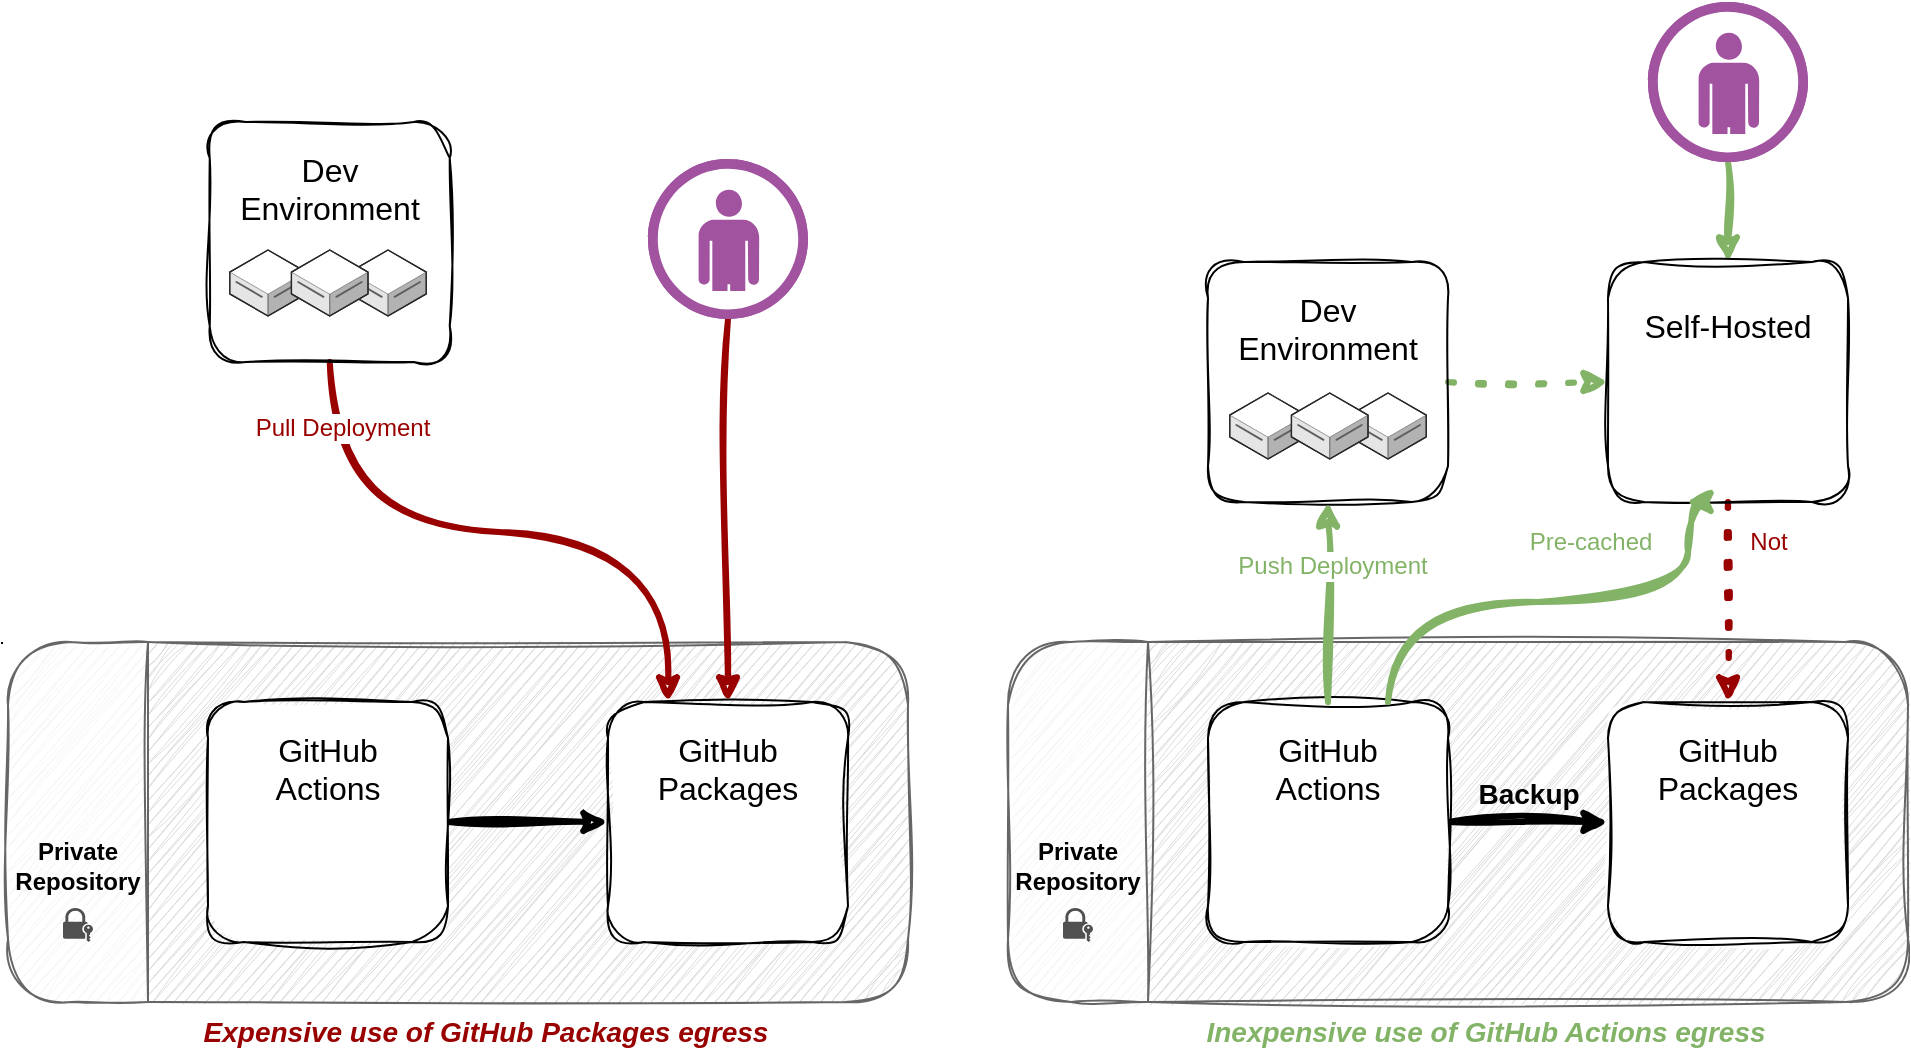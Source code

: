 <mxfile version="24.2.5" type="github">
  <diagram name="Page-1" id="1pSw0mMazfSblqHfW_n3">
    <mxGraphModel dx="1105" dy="721" grid="1" gridSize="10" guides="1" tooltips="1" connect="1" arrows="1" fold="1" page="1" pageScale="1" pageWidth="850" pageHeight="1100" math="0" shadow="0">
      <root>
        <mxCell id="0" />
        <mxCell id="1" parent="0" />
        <mxCell id="poqatU7U9Uyuya-eAcOq-8" value="" style="swimlane;horizontal=0;whiteSpace=wrap;html=1;rounded=1;glass=0;fillColor=#f5f5f5;strokeColor=#666666;shadow=0;startSize=70;align=left;fontSize=16;textDirection=ltr;direction=east;sketch=1;curveFitting=1;jiggle=2;swimlaneFillColor=#DBDBDB;fontColor=#333333;" vertex="1" parent="1">
          <mxGeometry x="90" y="340" width="450" height="180" as="geometry" />
        </mxCell>
        <mxCell id="poqatU7U9Uyuya-eAcOq-9" value="" style="shape=image;html=1;verticalAlign=top;verticalLabelPosition=bottom;labelBackgroundColor=#ffffff;imageAspect=0;aspect=fixed;image=https://cdn4.iconfinder.com/data/icons/ionicons/512/icon-social-github-128.png" vertex="1" parent="poqatU7U9Uyuya-eAcOq-8">
          <mxGeometry x="10" y="20" width="50" height="50" as="geometry" />
        </mxCell>
        <mxCell id="poqatU7U9Uyuya-eAcOq-10" value="&lt;font style=&quot;font-size: 16px;&quot;&gt;GitHub Packages&lt;/font&gt;" style="rounded=1;whiteSpace=wrap;html=1;sketch=1;curveFitting=1;jiggle=2;horizontal=1;verticalAlign=top;spacingTop=8;" vertex="1" parent="poqatU7U9Uyuya-eAcOq-8">
          <mxGeometry x="300" y="30" width="120" height="120" as="geometry" />
        </mxCell>
        <mxCell id="poqatU7U9Uyuya-eAcOq-4" value="" style="shape=image;verticalLabelPosition=bottom;labelBackgroundColor=default;verticalAlign=top;aspect=fixed;imageAspect=0;image=https://speedmedia.jfrog.com/08612fe1-9391-4cf3-ac1a-6dd49c36b276/https://media.jfrog.com/wp-content/uploads/2017/11/20133118/Maven-2.png;" vertex="1" parent="poqatU7U9Uyuya-eAcOq-8">
          <mxGeometry x="315.43" y="90" width="89.14" height="40" as="geometry" />
        </mxCell>
        <mxCell id="poqatU7U9Uyuya-eAcOq-13" style="edgeStyle=orthogonalEdgeStyle;rounded=0;orthogonalLoop=1;jettySize=auto;html=1;exitX=1;exitY=0.5;exitDx=0;exitDy=0;entryX=0;entryY=0.5;entryDx=0;entryDy=0;sketch=1;curveFitting=1;jiggle=2;flowAnimation=0;strokeWidth=3;fillColor=#d5e8d4;strokeColor=#000000;" edge="1" parent="poqatU7U9Uyuya-eAcOq-8" source="poqatU7U9Uyuya-eAcOq-12" target="poqatU7U9Uyuya-eAcOq-10">
          <mxGeometry relative="1" as="geometry" />
        </mxCell>
        <mxCell id="poqatU7U9Uyuya-eAcOq-12" value="&lt;font style=&quot;font-size: 16px;&quot;&gt;GitHub&lt;/font&gt;&lt;div&gt;&lt;font style=&quot;font-size: 16px;&quot;&gt;Actions&lt;/font&gt;&lt;/div&gt;" style="rounded=1;whiteSpace=wrap;html=1;sketch=1;curveFitting=1;jiggle=2;horizontal=1;verticalAlign=top;spacingTop=8;" vertex="1" parent="poqatU7U9Uyuya-eAcOq-8">
          <mxGeometry x="100" y="30" width="120" height="120" as="geometry" />
        </mxCell>
        <mxCell id="poqatU7U9Uyuya-eAcOq-7" value="" style="shape=image;imageAspect=0;aspect=fixed;verticalLabelPosition=bottom;verticalAlign=top;image=https://github.githubassets.com/assets/actions-icon-actions-61925a4b8822.svg;" vertex="1" parent="poqatU7U9Uyuya-eAcOq-8">
          <mxGeometry x="138" y="90" width="44" height="44" as="geometry" />
        </mxCell>
        <mxCell id="poqatU7U9Uyuya-eAcOq-36" value="" style="sketch=0;pointerEvents=1;shadow=0;dashed=0;html=1;strokeColor=none;fillColor=#505050;labelPosition=center;verticalLabelPosition=bottom;verticalAlign=top;outlineConnect=0;align=center;shape=mxgraph.office.security.lock_with_key_security;" vertex="1" parent="poqatU7U9Uyuya-eAcOq-8">
          <mxGeometry x="27.5" y="133" width="15" height="17" as="geometry" />
        </mxCell>
        <mxCell id="poqatU7U9Uyuya-eAcOq-37" value="Private&lt;br&gt;Repository" style="text;html=1;align=center;verticalAlign=middle;whiteSpace=wrap;rounded=0;spacingLeft=0;fontStyle=1" vertex="1" parent="poqatU7U9Uyuya-eAcOq-8">
          <mxGeometry x="5" y="97" width="60" height="30" as="geometry" />
        </mxCell>
        <mxCell id="poqatU7U9Uyuya-eAcOq-66" style="edgeStyle=orthogonalEdgeStyle;rounded=0;orthogonalLoop=1;jettySize=auto;html=1;exitX=0.5;exitY=1;exitDx=0;exitDy=0;exitPerimeter=0;entryX=0.5;entryY=0;entryDx=0;entryDy=0;strokeColor=#990000;strokeWidth=3;sketch=1;curveFitting=1;jiggle=2;" edge="1" parent="1" source="poqatU7U9Uyuya-eAcOq-14" target="poqatU7U9Uyuya-eAcOq-10">
          <mxGeometry relative="1" as="geometry" />
        </mxCell>
        <mxCell id="poqatU7U9Uyuya-eAcOq-14" value="" style="verticalLabelPosition=bottom;sketch=0;html=1;fillColor=#A153A0;strokeColor=#ffffff;verticalAlign=top;align=center;points=[[0,0.5,0],[0.125,0.25,0],[0.25,0,0],[0.5,0,0],[0.75,0,0],[0.875,0.25,0],[1,0.5,0],[0.875,0.75,0],[0.75,1,0],[0.5,1,0],[0.125,0.75,0]];pointerEvents=1;shape=mxgraph.cisco_safe.compositeIcon;bgIcon=ellipse;resIcon=mxgraph.cisco_safe.design.user;" vertex="1" parent="1">
          <mxGeometry x="410" y="98.5" width="80" height="80" as="geometry" />
        </mxCell>
        <mxCell id="poqatU7U9Uyuya-eAcOq-38" value="" style="swimlane;horizontal=0;whiteSpace=wrap;html=1;rounded=1;glass=0;fillColor=#f5f5f5;strokeColor=#666666;shadow=0;startSize=70;align=left;fontSize=16;textDirection=ltr;direction=east;sketch=1;curveFitting=1;jiggle=2;swimlaneFillColor=#DBDBDB;fontColor=#333333;" vertex="1" parent="1">
          <mxGeometry x="590" y="340" width="450" height="180" as="geometry" />
        </mxCell>
        <mxCell id="poqatU7U9Uyuya-eAcOq-39" value="" style="shape=image;html=1;verticalAlign=top;verticalLabelPosition=bottom;labelBackgroundColor=#ffffff;imageAspect=0;aspect=fixed;image=https://cdn4.iconfinder.com/data/icons/ionicons/512/icon-social-github-128.png" vertex="1" parent="poqatU7U9Uyuya-eAcOq-38">
          <mxGeometry x="10" y="20" width="50" height="50" as="geometry" />
        </mxCell>
        <mxCell id="poqatU7U9Uyuya-eAcOq-40" value="&lt;font style=&quot;font-size: 16px;&quot;&gt;GitHub Packages&lt;/font&gt;" style="rounded=1;whiteSpace=wrap;html=1;sketch=1;curveFitting=1;jiggle=2;horizontal=1;verticalAlign=top;spacingTop=8;" vertex="1" parent="poqatU7U9Uyuya-eAcOq-38">
          <mxGeometry x="300" y="30" width="120" height="120" as="geometry" />
        </mxCell>
        <mxCell id="poqatU7U9Uyuya-eAcOq-41" value="" style="shape=image;verticalLabelPosition=bottom;labelBackgroundColor=default;verticalAlign=top;aspect=fixed;imageAspect=0;image=https://speedmedia.jfrog.com/08612fe1-9391-4cf3-ac1a-6dd49c36b276/https://media.jfrog.com/wp-content/uploads/2017/11/20133118/Maven-2.png;" vertex="1" parent="poqatU7U9Uyuya-eAcOq-38">
          <mxGeometry x="315.43" y="90" width="89.14" height="40" as="geometry" />
        </mxCell>
        <mxCell id="poqatU7U9Uyuya-eAcOq-42" style="edgeStyle=orthogonalEdgeStyle;rounded=0;orthogonalLoop=1;jettySize=auto;html=1;exitX=1;exitY=0.5;exitDx=0;exitDy=0;entryX=0;entryY=0.5;entryDx=0;entryDy=0;sketch=1;curveFitting=1;jiggle=2;flowAnimation=0;strokeWidth=3;fillColor=#d5e8d4;strokeColor=#000000;" edge="1" parent="poqatU7U9Uyuya-eAcOq-38" source="poqatU7U9Uyuya-eAcOq-43" target="poqatU7U9Uyuya-eAcOq-40">
          <mxGeometry relative="1" as="geometry" />
        </mxCell>
        <mxCell id="poqatU7U9Uyuya-eAcOq-58" value="Backup" style="edgeLabel;html=1;align=center;verticalAlign=middle;resizable=0;points=[];fontColor=#000000;labelBackgroundColor=none;fontStyle=1;fontSize=14;spacingTop=12;textShadow=0;" vertex="1" connectable="0" parent="poqatU7U9Uyuya-eAcOq-42">
          <mxGeometry x="-0.1" y="-4" relative="1" as="geometry">
            <mxPoint x="4" y="-24" as="offset" />
          </mxGeometry>
        </mxCell>
        <mxCell id="poqatU7U9Uyuya-eAcOq-43" value="&lt;font style=&quot;font-size: 16px;&quot;&gt;GitHub&lt;/font&gt;&lt;div&gt;&lt;font style=&quot;font-size: 16px;&quot;&gt;Actions&lt;/font&gt;&lt;/div&gt;" style="rounded=1;whiteSpace=wrap;html=1;sketch=1;curveFitting=1;jiggle=2;horizontal=1;verticalAlign=top;spacingTop=8;" vertex="1" parent="poqatU7U9Uyuya-eAcOq-38">
          <mxGeometry x="100" y="30" width="120" height="120" as="geometry" />
        </mxCell>
        <mxCell id="poqatU7U9Uyuya-eAcOq-44" value="" style="shape=image;imageAspect=0;aspect=fixed;verticalLabelPosition=bottom;verticalAlign=top;image=https://github.githubassets.com/assets/actions-icon-actions-61925a4b8822.svg;" vertex="1" parent="poqatU7U9Uyuya-eAcOq-38">
          <mxGeometry x="138" y="90" width="44" height="44" as="geometry" />
        </mxCell>
        <mxCell id="poqatU7U9Uyuya-eAcOq-45" value="" style="sketch=0;pointerEvents=1;shadow=0;dashed=0;html=1;strokeColor=none;fillColor=#505050;labelPosition=center;verticalLabelPosition=bottom;verticalAlign=top;outlineConnect=0;align=center;shape=mxgraph.office.security.lock_with_key_security;" vertex="1" parent="poqatU7U9Uyuya-eAcOq-38">
          <mxGeometry x="27.5" y="133" width="15" height="17" as="geometry" />
        </mxCell>
        <mxCell id="poqatU7U9Uyuya-eAcOq-46" value="Private&lt;br&gt;Repository" style="text;html=1;align=center;verticalAlign=middle;whiteSpace=wrap;rounded=0;spacingLeft=0;fontStyle=1" vertex="1" parent="poqatU7U9Uyuya-eAcOq-38">
          <mxGeometry x="5" y="97" width="60" height="30" as="geometry" />
        </mxCell>
        <mxCell id="poqatU7U9Uyuya-eAcOq-64" style="edgeStyle=orthogonalEdgeStyle;rounded=0;orthogonalLoop=1;jettySize=auto;html=1;entryX=0.5;entryY=0;entryDx=0;entryDy=0;fillColor=#d5e8d4;strokeColor=#82b366;strokeWidth=3;sketch=1;curveFitting=1;jiggle=2;" edge="1" parent="1" source="poqatU7U9Uyuya-eAcOq-50" target="poqatU7U9Uyuya-eAcOq-52">
          <mxGeometry relative="1" as="geometry" />
        </mxCell>
        <mxCell id="poqatU7U9Uyuya-eAcOq-50" value="" style="verticalLabelPosition=bottom;sketch=0;html=1;fillColor=#A153A0;strokeColor=#ffffff;verticalAlign=top;align=center;points=[[0,0.5,0],[0.125,0.25,0],[0.25,0,0],[0.5,0,0],[0.75,0,0],[0.875,0.25,0],[1,0.5,0],[0.875,0.75,0],[0.75,1,0],[0.5,1,0],[0.125,0.75,0]];pointerEvents=1;shape=mxgraph.cisco_safe.compositeIcon;bgIcon=ellipse;resIcon=mxgraph.cisco_safe.design.user;" vertex="1" parent="1">
          <mxGeometry x="910" y="20" width="80" height="80" as="geometry" />
        </mxCell>
        <mxCell id="poqatU7U9Uyuya-eAcOq-51" style="edgeStyle=orthogonalEdgeStyle;rounded=0;orthogonalLoop=1;jettySize=auto;html=1;exitX=0.5;exitY=1;exitDx=0;exitDy=0;entryX=0.5;entryY=0;entryDx=0;entryDy=0;strokeColor=#990000;sketch=1;curveFitting=1;jiggle=2;strokeWidth=3;dashed=1;dashPattern=1 4;" edge="1" parent="1" source="poqatU7U9Uyuya-eAcOq-52" target="poqatU7U9Uyuya-eAcOq-40">
          <mxGeometry relative="1" as="geometry" />
        </mxCell>
        <mxCell id="poqatU7U9Uyuya-eAcOq-80" value="Not" style="edgeLabel;html=1;align=center;verticalAlign=middle;resizable=0;points=[];fontSize=12;fontColor=#990000;" vertex="1" connectable="0" parent="poqatU7U9Uyuya-eAcOq-51">
          <mxGeometry x="-0.54" y="1" relative="1" as="geometry">
            <mxPoint x="19" y="-3" as="offset" />
          </mxGeometry>
        </mxCell>
        <mxCell id="poqatU7U9Uyuya-eAcOq-52" value="&lt;div&gt;&lt;font style=&quot;font-size: 16px;&quot;&gt;Self-Hosted&lt;/font&gt;&lt;/div&gt;" style="rounded=1;whiteSpace=wrap;html=1;sketch=1;curveFitting=1;jiggle=2;horizontal=1;verticalAlign=top;spacingTop=16;fillColor=none;" vertex="1" parent="1">
          <mxGeometry x="890" y="150" width="120" height="120" as="geometry" />
        </mxCell>
        <mxCell id="poqatU7U9Uyuya-eAcOq-53" value="" style="shape=image;verticalLabelPosition=bottom;labelBackgroundColor=default;verticalAlign=top;aspect=fixed;imageAspect=0;image=https://speedmedia.jfrog.com/08612fe1-9391-4cf3-ac1a-6dd49c36b276/https://media.jfrog.com/wp-content/uploads/2021/12/29113553/jfrog-logo-2022.svg;" vertex="1" parent="1">
          <mxGeometry x="919.09" y="200" width="61.82" height="60" as="geometry" />
        </mxCell>
        <mxCell id="poqatU7U9Uyuya-eAcOq-72" style="edgeStyle=orthogonalEdgeStyle;rounded=0;orthogonalLoop=1;jettySize=auto;html=1;exitX=1;exitY=0.5;exitDx=0;exitDy=0;entryX=0;entryY=0.5;entryDx=0;entryDy=0;fontColor=#82B366;labelBackgroundColor=none;sketch=1;curveFitting=1;jiggle=2;strokeWidth=3;fillColor=#d5e8d4;strokeColor=#82b366;dashed=1;dashPattern=1 4;" edge="1" parent="1" source="poqatU7U9Uyuya-eAcOq-54" target="poqatU7U9Uyuya-eAcOq-52">
          <mxGeometry relative="1" as="geometry" />
        </mxCell>
        <mxCell id="poqatU7U9Uyuya-eAcOq-54" value="&lt;font style=&quot;font-size: 16px;&quot;&gt;Dev&lt;br&gt;Environment&lt;/font&gt;" style="rounded=1;whiteSpace=wrap;html=1;sketch=1;curveFitting=1;jiggle=2;horizontal=1;verticalAlign=top;spacingTop=8;fillColor=none;" vertex="1" parent="1">
          <mxGeometry x="690" y="150" width="120" height="120" as="geometry" />
        </mxCell>
        <mxCell id="poqatU7U9Uyuya-eAcOq-55" value="" style="verticalLabelPosition=bottom;html=1;verticalAlign=top;strokeWidth=1;align=center;outlineConnect=0;dashed=0;outlineConnect=0;shape=mxgraph.aws3d.dataServer;strokeColor=#5E5E5E;aspect=fixed;" vertex="1" parent="1">
          <mxGeometry x="700.86" y="215.5" width="38.29" height="33" as="geometry" />
        </mxCell>
        <mxCell id="poqatU7U9Uyuya-eAcOq-56" style="edgeStyle=orthogonalEdgeStyle;rounded=0;orthogonalLoop=1;jettySize=auto;html=1;exitX=0.5;exitY=0;exitDx=0;exitDy=0;entryX=0.5;entryY=1;entryDx=0;entryDy=0;strokeWidth=3;sketch=1;curveFitting=1;jiggle=2;fillColor=#d5e8d4;strokeColor=#82b366;" edge="1" parent="1" source="poqatU7U9Uyuya-eAcOq-43" target="poqatU7U9Uyuya-eAcOq-54">
          <mxGeometry relative="1" as="geometry" />
        </mxCell>
        <mxCell id="poqatU7U9Uyuya-eAcOq-76" value="Push Deployment" style="edgeLabel;html=1;align=center;verticalAlign=middle;resizable=0;points=[];fontColor=#82B366;fontSize=12;" vertex="1" connectable="0" parent="poqatU7U9Uyuya-eAcOq-56">
          <mxGeometry x="0.36" y="-2" relative="1" as="geometry">
            <mxPoint as="offset" />
          </mxGeometry>
        </mxCell>
        <mxCell id="poqatU7U9Uyuya-eAcOq-57" style="edgeStyle=orthogonalEdgeStyle;rounded=0;orthogonalLoop=1;jettySize=auto;html=1;exitX=0.75;exitY=0;exitDx=0;exitDy=0;strokeWidth=3;fillColor=#d5e8d4;strokeColor=#82B366;sketch=1;curveFitting=1;jiggle=2;curved=1;" edge="1" parent="1" source="poqatU7U9Uyuya-eAcOq-43">
          <mxGeometry relative="1" as="geometry">
            <mxPoint x="929" y="270" as="targetPoint" />
            <Array as="points">
              <mxPoint x="780" y="320" />
              <mxPoint x="930" y="320" />
            </Array>
          </mxGeometry>
        </mxCell>
        <mxCell id="poqatU7U9Uyuya-eAcOq-79" value="Pre-cached" style="edgeLabel;html=1;align=center;verticalAlign=middle;resizable=0;points=[];fontColor=#82B366;fontSize=12;" vertex="1" connectable="0" parent="poqatU7U9Uyuya-eAcOq-57">
          <mxGeometry x="0.214" y="3" relative="1" as="geometry">
            <mxPoint x="-2" y="-27" as="offset" />
          </mxGeometry>
        </mxCell>
        <mxCell id="poqatU7U9Uyuya-eAcOq-61" value="" style="verticalLabelPosition=bottom;html=1;verticalAlign=top;strokeWidth=1;align=center;outlineConnect=0;dashed=0;outlineConnect=0;shape=mxgraph.aws3d.dataServer;strokeColor=#5E5E5E;aspect=fixed;" vertex="1" parent="1">
          <mxGeometry x="760.86" y="215.5" width="38.29" height="33" as="geometry" />
        </mxCell>
        <mxCell id="poqatU7U9Uyuya-eAcOq-60" value="" style="verticalLabelPosition=bottom;html=1;verticalAlign=top;strokeWidth=1;align=center;outlineConnect=0;dashed=0;outlineConnect=0;shape=mxgraph.aws3d.dataServer;strokeColor=#5E5E5E;aspect=fixed;" vertex="1" parent="1">
          <mxGeometry x="731.72" y="215.5" width="38.29" height="33" as="geometry" />
        </mxCell>
        <mxCell id="poqatU7U9Uyuya-eAcOq-73" style="edgeStyle=orthogonalEdgeStyle;rounded=0;orthogonalLoop=1;jettySize=auto;html=1;exitX=0.5;exitY=1;exitDx=0;exitDy=0;entryX=0.25;entryY=0;entryDx=0;entryDy=0;strokeColor=#990000;strokeWidth=3;sketch=1;curveFitting=1;jiggle=2;curved=1;" edge="1" parent="1" source="poqatU7U9Uyuya-eAcOq-68" target="poqatU7U9Uyuya-eAcOq-10">
          <mxGeometry relative="1" as="geometry" />
        </mxCell>
        <mxCell id="poqatU7U9Uyuya-eAcOq-78" value="Pull Deployment" style="edgeLabel;html=1;align=center;verticalAlign=middle;resizable=0;points=[];fontColor=#990000;fontSize=12;" vertex="1" connectable="0" parent="poqatU7U9Uyuya-eAcOq-73">
          <mxGeometry x="-0.805" y="6" relative="1" as="geometry">
            <mxPoint as="offset" />
          </mxGeometry>
        </mxCell>
        <mxCell id="poqatU7U9Uyuya-eAcOq-68" value="&lt;font style=&quot;font-size: 16px;&quot;&gt;Dev&lt;br&gt;Environment&lt;/font&gt;" style="rounded=1;whiteSpace=wrap;html=1;sketch=1;curveFitting=1;jiggle=2;horizontal=1;verticalAlign=top;spacingTop=8;fillColor=none;" vertex="1" parent="1">
          <mxGeometry x="190.87" y="80" width="120" height="120" as="geometry" />
        </mxCell>
        <mxCell id="poqatU7U9Uyuya-eAcOq-69" value="" style="verticalLabelPosition=bottom;html=1;verticalAlign=top;strokeWidth=1;align=center;outlineConnect=0;dashed=0;outlineConnect=0;shape=mxgraph.aws3d.dataServer;strokeColor=#5E5E5E;aspect=fixed;" vertex="1" parent="1">
          <mxGeometry x="200.86" y="144" width="38.29" height="33" as="geometry" />
        </mxCell>
        <mxCell id="poqatU7U9Uyuya-eAcOq-70" value="" style="verticalLabelPosition=bottom;html=1;verticalAlign=top;strokeWidth=1;align=center;outlineConnect=0;dashed=0;outlineConnect=0;shape=mxgraph.aws3d.dataServer;strokeColor=#5E5E5E;aspect=fixed;" vertex="1" parent="1">
          <mxGeometry x="260.86" y="144" width="38.29" height="33" as="geometry" />
        </mxCell>
        <mxCell id="poqatU7U9Uyuya-eAcOq-71" value="" style="verticalLabelPosition=bottom;html=1;verticalAlign=top;strokeWidth=1;align=center;outlineConnect=0;dashed=0;outlineConnect=0;shape=mxgraph.aws3d.dataServer;strokeColor=#5E5E5E;aspect=fixed;" vertex="1" parent="1">
          <mxGeometry x="231.72" y="144" width="38.29" height="33" as="geometry" />
        </mxCell>
        <mxCell id="poqatU7U9Uyuya-eAcOq-74" value="Expensive use of GitHub Packages egress" style="text;html=1;align=center;verticalAlign=top;whiteSpace=wrap;rounded=0;fontColor=#990000;fontStyle=3;fontSize=14;" vertex="1" parent="1">
          <mxGeometry x="160" y="520" width="338" height="30" as="geometry" />
        </mxCell>
        <mxCell id="poqatU7U9Uyuya-eAcOq-75" value="&lt;font color=&quot;#82b366&quot; style=&quot;font-size: 14px;&quot;&gt;Inexpensive use of GitHub Actions egress&lt;/font&gt;" style="text;html=1;align=center;verticalAlign=top;whiteSpace=wrap;rounded=0;fontColor=#990000;fontStyle=3;fontSize=14;" vertex="1" parent="1">
          <mxGeometry x="660" y="520" width="338" height="30" as="geometry" />
        </mxCell>
        <mxCell id="poqatU7U9Uyuya-eAcOq-81" value="" style="endArrow=none;html=1;rounded=0;" edge="1" parent="1">
          <mxGeometry width="50" height="50" relative="1" as="geometry">
            <mxPoint x="87" y="340" as="sourcePoint" />
            <mxPoint x="87" y="341" as="targetPoint" />
          </mxGeometry>
        </mxCell>
      </root>
    </mxGraphModel>
  </diagram>
</mxfile>

